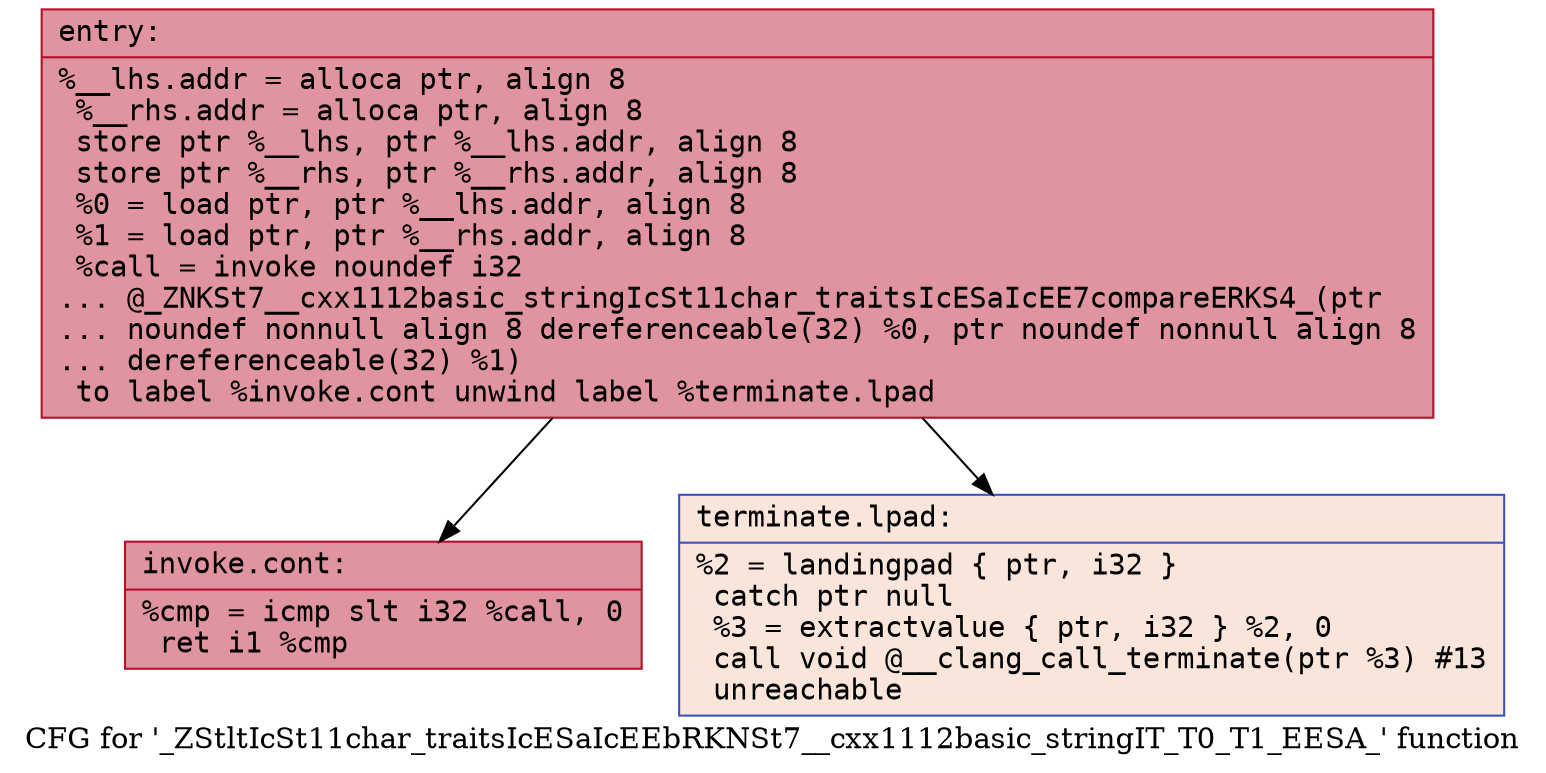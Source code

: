 digraph "CFG for '_ZStltIcSt11char_traitsIcESaIcEEbRKNSt7__cxx1112basic_stringIT_T0_T1_EESA_' function" {
	label="CFG for '_ZStltIcSt11char_traitsIcESaIcEEbRKNSt7__cxx1112basic_stringIT_T0_T1_EESA_' function";

	Node0x55ee271d6ad0 [shape=record,color="#b70d28ff", style=filled, fillcolor="#b70d2870" fontname="Courier",label="{entry:\l|  %__lhs.addr = alloca ptr, align 8\l  %__rhs.addr = alloca ptr, align 8\l  store ptr %__lhs, ptr %__lhs.addr, align 8\l  store ptr %__rhs, ptr %__rhs.addr, align 8\l  %0 = load ptr, ptr %__lhs.addr, align 8\l  %1 = load ptr, ptr %__rhs.addr, align 8\l  %call = invoke noundef i32\l... @_ZNKSt7__cxx1112basic_stringIcSt11char_traitsIcESaIcEE7compareERKS4_(ptr\l... noundef nonnull align 8 dereferenceable(32) %0, ptr noundef nonnull align 8\l... dereferenceable(32) %1)\l          to label %invoke.cont unwind label %terminate.lpad\l}"];
	Node0x55ee271d6ad0 -> Node0x55ee271d6dc0[tooltip="entry -> invoke.cont\nProbability 100.00%" ];
	Node0x55ee271d6ad0 -> Node0x55ee271d6e40[tooltip="entry -> terminate.lpad\nProbability 0.00%" ];
	Node0x55ee271d6dc0 [shape=record,color="#b70d28ff", style=filled, fillcolor="#b70d2870" fontname="Courier",label="{invoke.cont:\l|  %cmp = icmp slt i32 %call, 0\l  ret i1 %cmp\l}"];
	Node0x55ee271d6e40 [shape=record,color="#3d50c3ff", style=filled, fillcolor="#f4c5ad70" fontname="Courier",label="{terminate.lpad:\l|  %2 = landingpad \{ ptr, i32 \}\l          catch ptr null\l  %3 = extractvalue \{ ptr, i32 \} %2, 0\l  call void @__clang_call_terminate(ptr %3) #13\l  unreachable\l}"];
}
